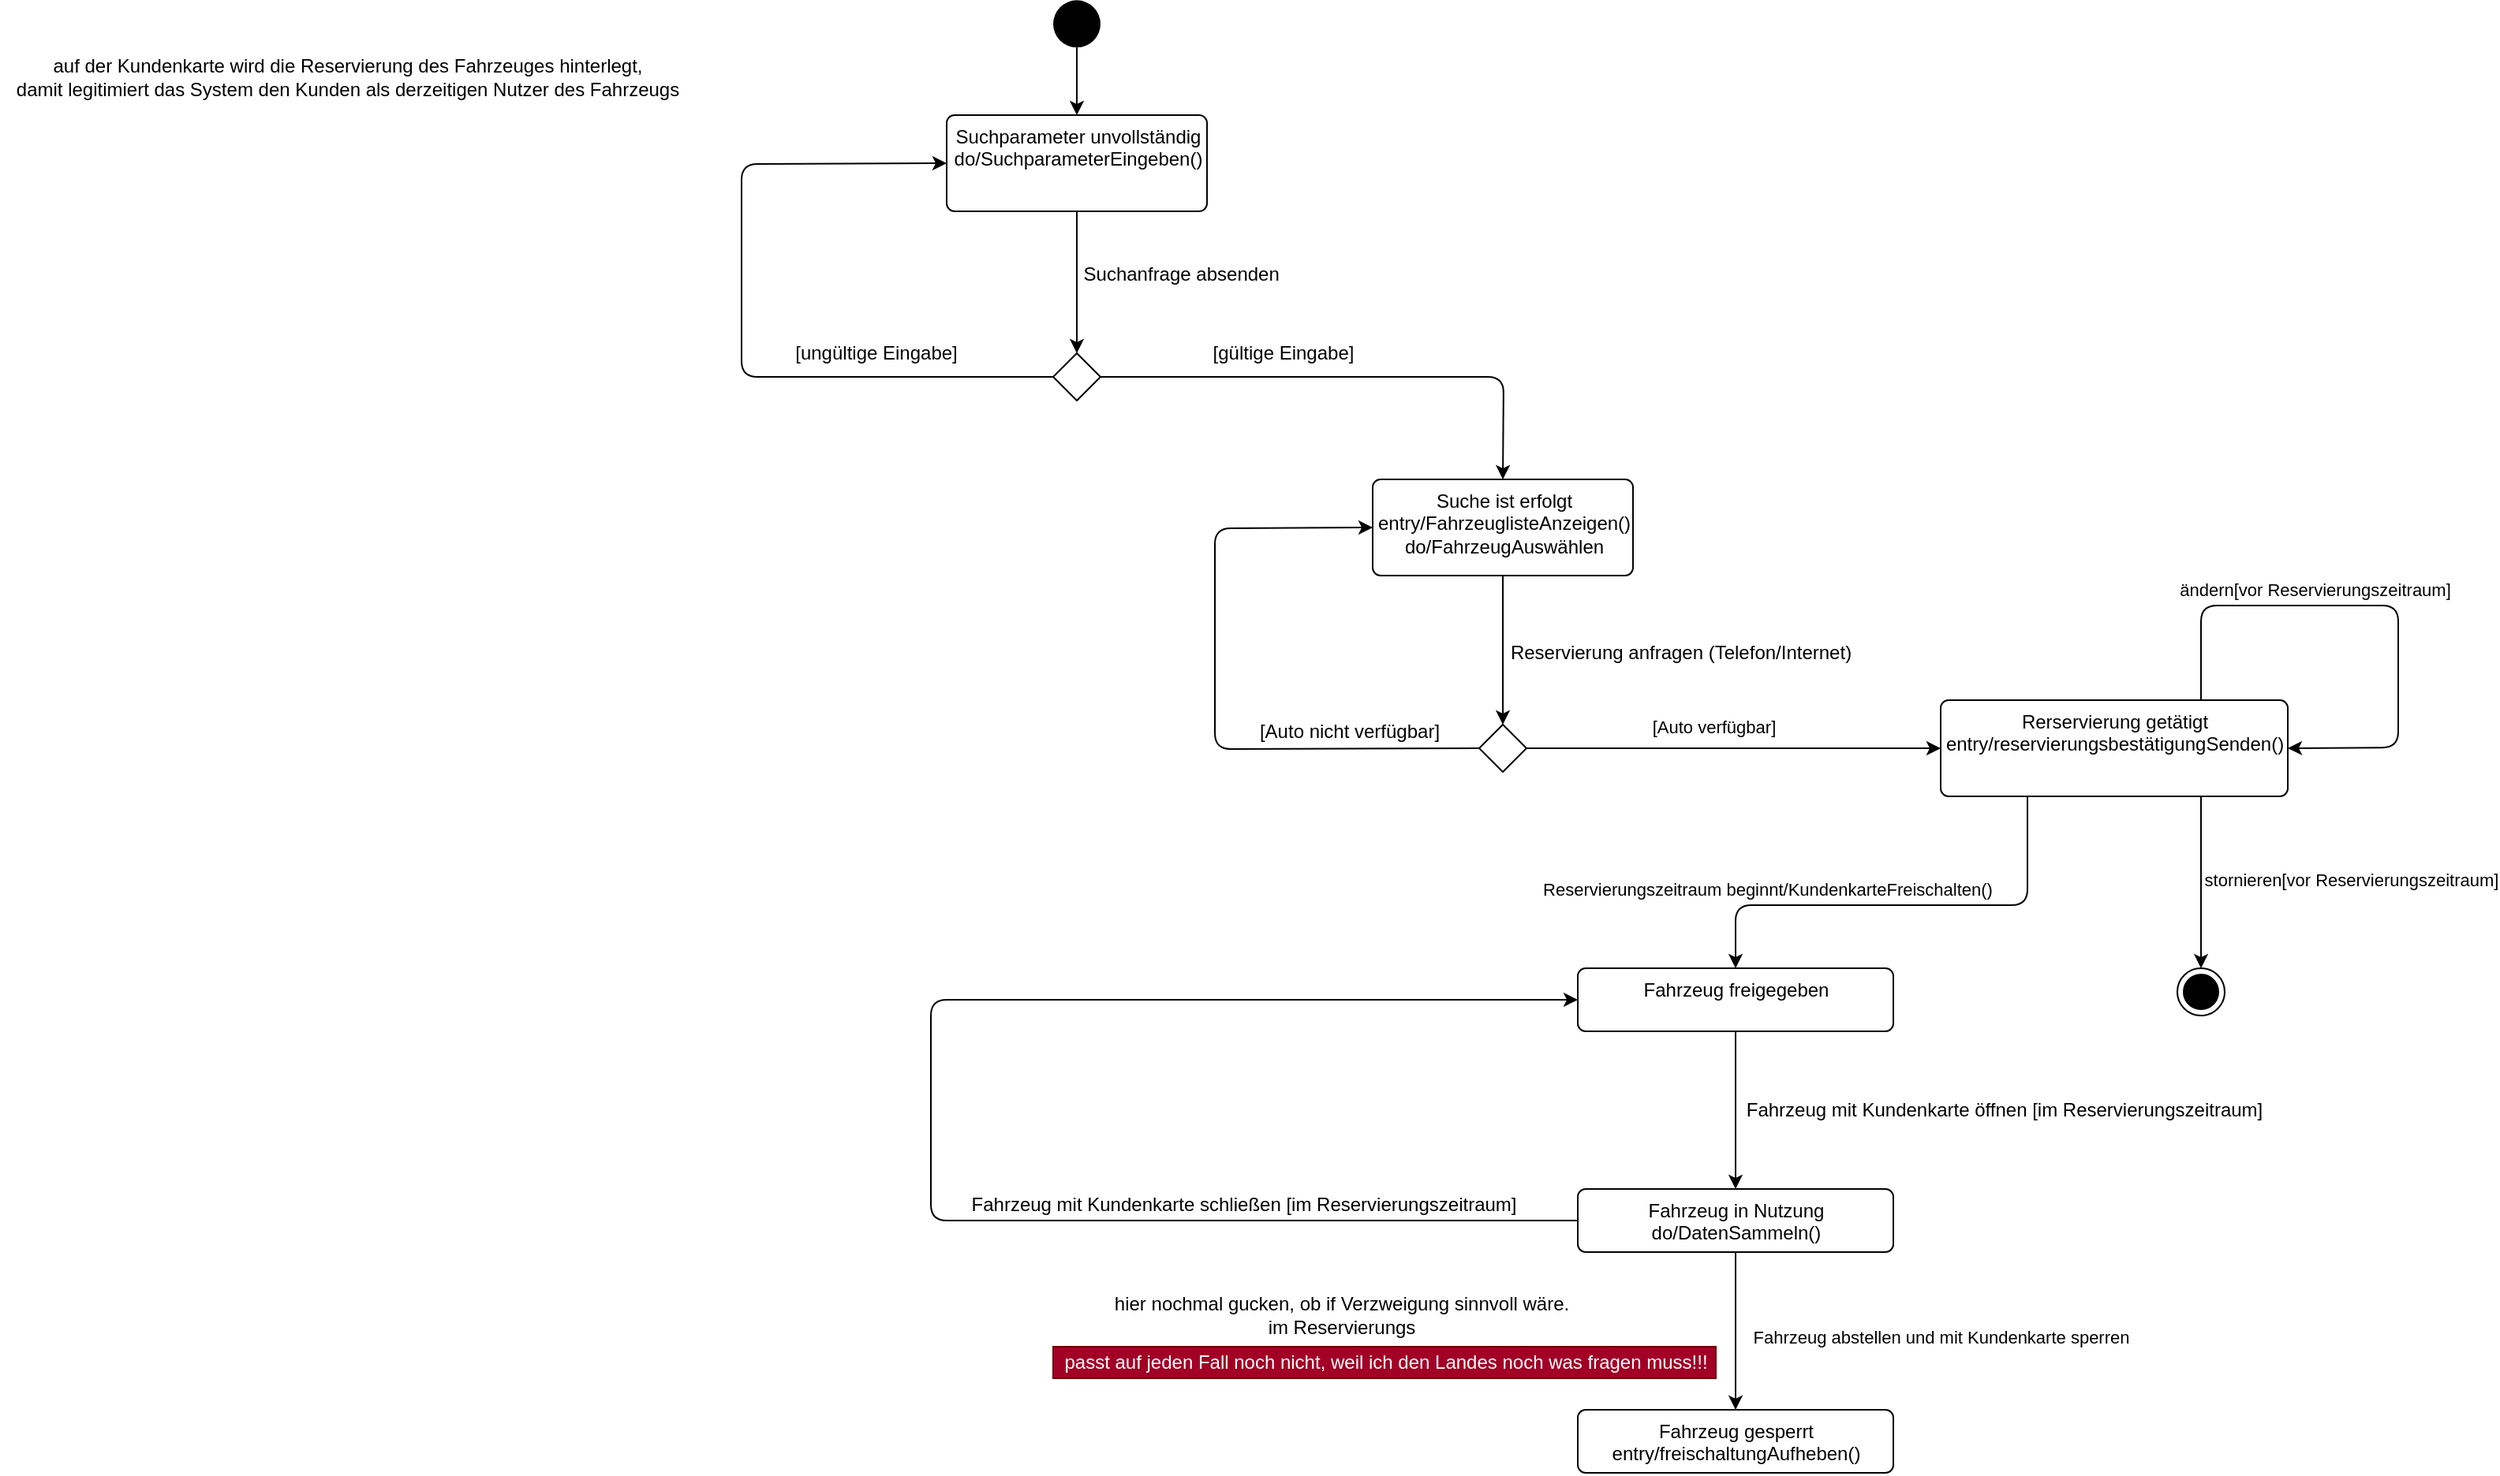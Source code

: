 <mxfile>
    <diagram id="lRWaKhgl6cZIqivEN_aD" name="Page-1">
        <mxGraphModel dx="1719" dy="492" grid="1" gridSize="10" guides="1" tooltips="1" connect="1" arrows="1" fold="1" page="1" pageScale="1" pageWidth="850" pageHeight="1100" math="0" shadow="0">
            <root>
                <mxCell id="0"/>
                <mxCell id="1" parent="0"/>
                <mxCell id="25" style="edgeStyle=none;html=1;exitX=0.5;exitY=1;exitDx=0;exitDy=0;entryX=0.5;entryY=0;entryDx=0;entryDy=0;" edge="1" parent="1" source="2" target="3">
                    <mxGeometry relative="1" as="geometry"/>
                </mxCell>
                <mxCell id="2" value="" style="ellipse;fillColor=#000000;strokeColor=none;" parent="1" vertex="1">
                    <mxGeometry x="57.5" y="46.18" width="30" height="30" as="geometry"/>
                </mxCell>
                <mxCell id="6" style="edgeStyle=none;html=1;entryX=0;entryY=0.5;entryDx=0;entryDy=0;exitX=1;exitY=0.5;exitDx=0;exitDy=0;" parent="1" source="34" target="5" edge="1">
                    <mxGeometry relative="1" as="geometry">
                        <mxPoint x="390" y="521" as="sourcePoint"/>
                    </mxGeometry>
                </mxCell>
                <mxCell id="7" value="[Auto verfügbar]" style="edgeLabel;html=1;align=center;verticalAlign=middle;resizable=0;points=[];" parent="6" vertex="1" connectable="0">
                    <mxGeometry x="-0.477" y="1" relative="1" as="geometry">
                        <mxPoint x="50" y="-13" as="offset"/>
                    </mxGeometry>
                </mxCell>
                <mxCell id="24" style="edgeStyle=none;html=1;exitX=0.5;exitY=1;exitDx=0;exitDy=0;entryX=0.5;entryY=0;entryDx=0;entryDy=0;" edge="1" parent="1" source="3" target="23">
                    <mxGeometry relative="1" as="geometry"/>
                </mxCell>
                <mxCell id="3" value="Suchparameter unvollständig&lt;br&gt;do/SuchparameterEingeben()" style="html=1;align=center;verticalAlign=top;rounded=1;absoluteArcSize=1;arcSize=10;dashed=0;" parent="1" vertex="1">
                    <mxGeometry x="-10" y="119" width="165" height="61" as="geometry"/>
                </mxCell>
                <mxCell id="8" style="edgeStyle=none;html=1;exitX=0.75;exitY=0;exitDx=0;exitDy=0;entryX=1;entryY=0.5;entryDx=0;entryDy=0;" parent="1" source="5" target="5" edge="1">
                    <mxGeometry relative="1" as="geometry">
                        <mxPoint x="870" y="470" as="targetPoint"/>
                        <Array as="points">
                            <mxPoint x="785" y="430"/>
                            <mxPoint x="910" y="430"/>
                            <mxPoint x="910" y="520"/>
                        </Array>
                    </mxGeometry>
                </mxCell>
                <mxCell id="9" value="ändern[vor Reservierungszeitraum]" style="edgeLabel;html=1;align=center;verticalAlign=middle;resizable=0;points=[];" parent="8" vertex="1" connectable="0">
                    <mxGeometry x="-0.454" y="1" relative="1" as="geometry">
                        <mxPoint x="38" y="-9" as="offset"/>
                    </mxGeometry>
                </mxCell>
                <mxCell id="11" style="edgeStyle=none;html=1;exitX=0.75;exitY=1;exitDx=0;exitDy=0;entryX=0.5;entryY=0;entryDx=0;entryDy=0;" parent="1" source="5" target="10" edge="1">
                    <mxGeometry relative="1" as="geometry"/>
                </mxCell>
                <mxCell id="12" value="stornieren[vor Reservierungszeitraum]" style="edgeLabel;html=1;align=center;verticalAlign=middle;resizable=0;points=[];" parent="11" vertex="1" connectable="0">
                    <mxGeometry x="-0.35" relative="1" as="geometry">
                        <mxPoint x="95" y="17" as="offset"/>
                    </mxGeometry>
                </mxCell>
                <mxCell id="16" style="edgeStyle=none;html=1;exitX=0.25;exitY=1;exitDx=0;exitDy=0;entryX=0.5;entryY=0;entryDx=0;entryDy=0;" parent="1" source="5" target="15" edge="1">
                    <mxGeometry relative="1" as="geometry">
                        <mxPoint x="540" y="620" as="targetPoint"/>
                        <Array as="points">
                            <mxPoint x="675" y="620"/>
                            <mxPoint x="490" y="620"/>
                        </Array>
                    </mxGeometry>
                </mxCell>
                <mxCell id="17" value="Reservierungszeitraum beginnt/KundenkarteFreischalten()" style="edgeLabel;html=1;align=center;verticalAlign=middle;resizable=0;points=[];" parent="16" vertex="1" connectable="0">
                    <mxGeometry x="-0.027" relative="1" as="geometry">
                        <mxPoint x="-91" y="-10" as="offset"/>
                    </mxGeometry>
                </mxCell>
                <mxCell id="5" value="Rerservierung getätigt&lt;br&gt;entry/reservierungsbestätigungSenden()" style="html=1;align=center;verticalAlign=top;rounded=1;absoluteArcSize=1;arcSize=10;dashed=0;" parent="1" vertex="1">
                    <mxGeometry x="620" y="490" width="220" height="61" as="geometry"/>
                </mxCell>
                <mxCell id="10" value="" style="ellipse;html=1;shape=endState;fillColor=#000000;strokeColor=#000000;" parent="1" vertex="1">
                    <mxGeometry x="770" y="660" width="30" height="30" as="geometry"/>
                </mxCell>
                <mxCell id="14" value="auf der Kundenkarte wird die Reservierung des Fahrzeuges hinterlegt,&lt;br&gt;damit legitimiert das System den Kunden als derzeitigen Nutzer des Fahrzeugs" style="text;html=1;align=center;verticalAlign=middle;resizable=0;points=[];autosize=1;strokeColor=none;fillColor=none;" parent="1" vertex="1">
                    <mxGeometry x="-610" y="80" width="440" height="30" as="geometry"/>
                </mxCell>
                <mxCell id="21" style="edgeStyle=none;html=1;entryX=0.5;entryY=0;entryDx=0;entryDy=0;exitX=0.5;exitY=1;exitDx=0;exitDy=0;" parent="1" source="40" target="20" edge="1">
                    <mxGeometry relative="1" as="geometry">
                        <mxPoint x="490" y="860" as="sourcePoint"/>
                    </mxGeometry>
                </mxCell>
                <mxCell id="22" value="Fahrzeug abstellen und mit Kundenkarte sperren" style="edgeLabel;html=1;align=center;verticalAlign=middle;resizable=0;points=[];" parent="21" vertex="1" connectable="0">
                    <mxGeometry x="-0.308" y="1" relative="1" as="geometry">
                        <mxPoint x="129" y="19" as="offset"/>
                    </mxGeometry>
                </mxCell>
                <mxCell id="41" style="edgeStyle=none;html=1;exitX=0.5;exitY=1;exitDx=0;exitDy=0;entryX=0.5;entryY=0;entryDx=0;entryDy=0;" edge="1" parent="1" source="15" target="40">
                    <mxGeometry relative="1" as="geometry"/>
                </mxCell>
                <mxCell id="15" value="Fahrzeug freigegeben&lt;br&gt;" style="html=1;align=center;verticalAlign=top;rounded=1;absoluteArcSize=1;arcSize=10;dashed=0;" parent="1" vertex="1">
                    <mxGeometry x="390" y="660" width="200" height="40" as="geometry"/>
                </mxCell>
                <mxCell id="20" value="Fahrzeug gesperrt&lt;br&gt;entry/freischaltungAufheben()" style="html=1;align=center;verticalAlign=top;rounded=1;absoluteArcSize=1;arcSize=10;dashed=0;" parent="1" vertex="1">
                    <mxGeometry x="390" y="940" width="200" height="40" as="geometry"/>
                </mxCell>
                <mxCell id="26" style="edgeStyle=none;html=1;exitX=0;exitY=0.5;exitDx=0;exitDy=0;entryX=0;entryY=0.5;entryDx=0;entryDy=0;" edge="1" parent="1" source="23" target="3">
                    <mxGeometry relative="1" as="geometry">
                        <mxPoint x="-30" y="160" as="targetPoint"/>
                        <Array as="points">
                            <mxPoint x="-140" y="285"/>
                            <mxPoint x="-140" y="150"/>
                        </Array>
                    </mxGeometry>
                </mxCell>
                <mxCell id="29" style="edgeStyle=none;html=1;exitX=1;exitY=0.5;exitDx=0;exitDy=0;entryX=0.5;entryY=0;entryDx=0;entryDy=0;" edge="1" parent="1" source="23" target="28">
                    <mxGeometry relative="1" as="geometry">
                        <mxPoint x="270" y="285.118" as="targetPoint"/>
                        <Array as="points">
                            <mxPoint x="343" y="285"/>
                        </Array>
                    </mxGeometry>
                </mxCell>
                <mxCell id="23" value="" style="rhombus;direction=east;" vertex="1" parent="1">
                    <mxGeometry x="57.5" y="270" width="30" height="30" as="geometry"/>
                </mxCell>
                <mxCell id="27" value="[ungültige Eingabe]" style="text;html=1;align=center;verticalAlign=middle;resizable=0;points=[];autosize=1;strokeColor=none;fillColor=none;" vertex="1" parent="1">
                    <mxGeometry x="-115" y="260" width="120" height="20" as="geometry"/>
                </mxCell>
                <mxCell id="33" style="edgeStyle=none;html=1;exitX=0.5;exitY=1;exitDx=0;exitDy=0;entryX=0.5;entryY=0;entryDx=0;entryDy=0;" edge="1" parent="1" source="28" target="34">
                    <mxGeometry relative="1" as="geometry">
                        <mxPoint x="343" y="490" as="targetPoint"/>
                    </mxGeometry>
                </mxCell>
                <mxCell id="28" value="Suche ist erfolgt&lt;br&gt;entry/FahrzeuglisteAnzeigen()&lt;br&gt;do/FahrzeugAuswählen" style="html=1;align=center;verticalAlign=top;rounded=1;absoluteArcSize=1;arcSize=10;dashed=0;" vertex="1" parent="1">
                    <mxGeometry x="260" y="350" width="165" height="61" as="geometry"/>
                </mxCell>
                <mxCell id="30" value="[gültige Eingabe]" style="text;html=1;align=center;verticalAlign=middle;resizable=0;points=[];autosize=1;strokeColor=none;fillColor=none;" vertex="1" parent="1">
                    <mxGeometry x="152.5" y="260" width="100" height="20" as="geometry"/>
                </mxCell>
                <mxCell id="32" value="Suchanfrage absenden&amp;nbsp;" style="text;html=1;align=center;verticalAlign=middle;resizable=0;points=[];autosize=1;strokeColor=none;fillColor=none;" vertex="1" parent="1">
                    <mxGeometry x="70" y="210" width="140" height="20" as="geometry"/>
                </mxCell>
                <mxCell id="38" style="edgeStyle=none;html=1;exitX=0;exitY=0.5;exitDx=0;exitDy=0;entryX=0;entryY=0.5;entryDx=0;entryDy=0;" edge="1" parent="1" source="34" target="28">
                    <mxGeometry relative="1" as="geometry">
                        <mxPoint x="160" y="360" as="targetPoint"/>
                        <Array as="points">
                            <mxPoint x="160" y="521"/>
                            <mxPoint x="160" y="381"/>
                        </Array>
                    </mxGeometry>
                </mxCell>
                <mxCell id="34" value="" style="rhombus;direction=east;" vertex="1" parent="1">
                    <mxGeometry x="327.5" y="505.5" width="30" height="30" as="geometry"/>
                </mxCell>
                <mxCell id="37" value="Reservierung anfragen (Telefon/Internet)" style="text;html=1;align=center;verticalAlign=middle;resizable=0;points=[];autosize=1;strokeColor=none;fillColor=none;" vertex="1" parent="1">
                    <mxGeometry x="340" y="450" width="230" height="20" as="geometry"/>
                </mxCell>
                <mxCell id="39" value="[Auto nicht verfügbar]" style="text;html=1;align=center;verticalAlign=middle;resizable=0;points=[];autosize=1;strokeColor=none;fillColor=none;" vertex="1" parent="1">
                    <mxGeometry x="180" y="500" width="130" height="20" as="geometry"/>
                </mxCell>
                <mxCell id="44" style="edgeStyle=none;html=1;exitX=0;exitY=0.5;exitDx=0;exitDy=0;entryX=0;entryY=0.5;entryDx=0;entryDy=0;" edge="1" parent="1" source="40" target="15">
                    <mxGeometry relative="1" as="geometry">
                        <mxPoint x="210" y="650" as="targetPoint"/>
                        <Array as="points">
                            <mxPoint x="-20" y="820"/>
                            <mxPoint x="-20" y="680"/>
                        </Array>
                    </mxGeometry>
                </mxCell>
                <mxCell id="40" value="Fahrzeug in Nutzung&lt;br&gt;do/DatenSammeln()" style="html=1;align=center;verticalAlign=top;rounded=1;absoluteArcSize=1;arcSize=10;dashed=0;" vertex="1" parent="1">
                    <mxGeometry x="390" y="800" width="200" height="40" as="geometry"/>
                </mxCell>
                <mxCell id="42" value="Fahrzeug mit Kundenkarte öffnen [im Reservierungszeitraum]" style="text;html=1;align=center;verticalAlign=middle;resizable=0;points=[];autosize=1;strokeColor=none;fillColor=none;" vertex="1" parent="1">
                    <mxGeometry x="490" y="740" width="340" height="20" as="geometry"/>
                </mxCell>
                <mxCell id="45" value="Fahrzeug mit Kundenkarte schließen [im Reservierungszeitraum]" style="text;html=1;align=center;verticalAlign=middle;resizable=0;points=[];autosize=1;strokeColor=none;fillColor=none;" vertex="1" parent="1">
                    <mxGeometry x="-2.5" y="800" width="360" height="20" as="geometry"/>
                </mxCell>
                <mxCell id="46" value="hier nochmal gucken, ob if Verzweigung sinnvoll wäre.&lt;br&gt;im Reservierungs" style="text;html=1;align=center;verticalAlign=middle;resizable=0;points=[];autosize=1;strokeColor=none;fillColor=none;" vertex="1" parent="1">
                    <mxGeometry x="90" y="865" width="300" height="30" as="geometry"/>
                </mxCell>
                <mxCell id="47" value="passt auf jeden Fall noch nicht, weil ich den Landes noch was fragen muss!!!" style="text;html=1;align=center;verticalAlign=middle;resizable=0;points=[];autosize=1;strokeColor=#6F0000;fillColor=#a20025;fontColor=#ffffff;" vertex="1" parent="1">
                    <mxGeometry x="57.5" y="900" width="420" height="20" as="geometry"/>
                </mxCell>
            </root>
        </mxGraphModel>
    </diagram>
</mxfile>